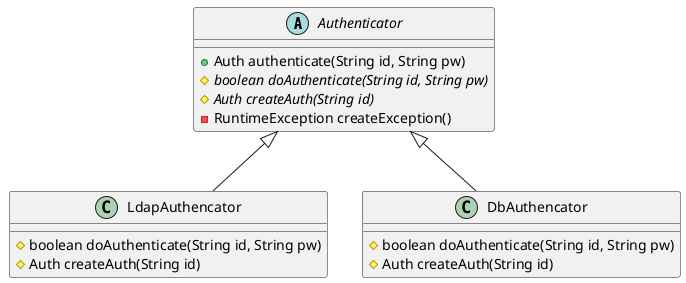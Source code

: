@startuml

abstract class Authenticator {
  +Auth authenticate(String id, String pw)
  #{abstract}boolean doAuthenticate(String id, String pw)
  #{abstract}Auth createAuth(String id)
  -RuntimeException createException()
}

class LdapAuthencator extends Authenticator {
  #boolean doAuthenticate(String id, String pw)
  #Auth createAuth(String id)
}

class DbAuthencator extends Authenticator {
  #boolean doAuthenticate(String id, String pw)
  #Auth createAuth(String id)
}

@enduml
